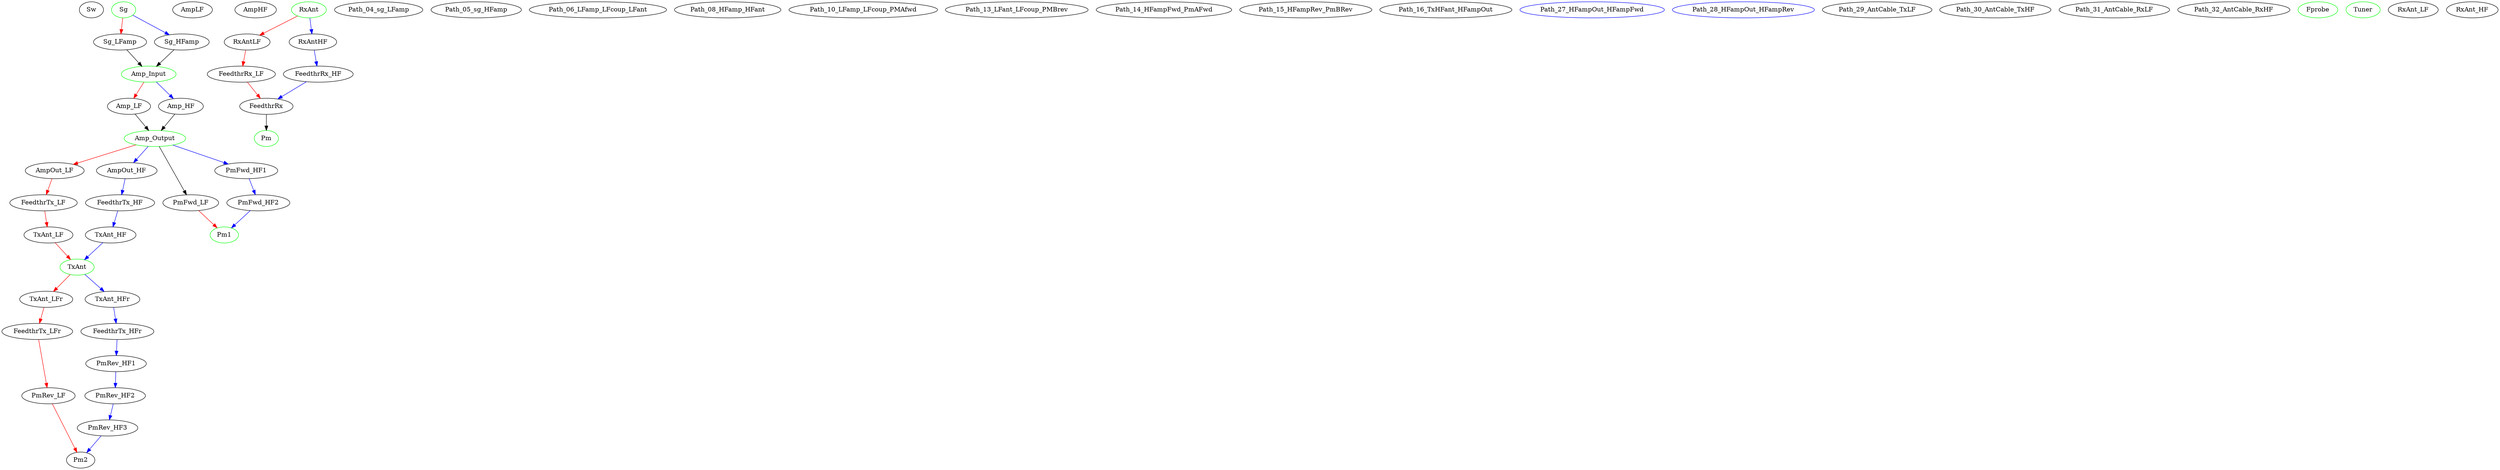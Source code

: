 digraph {
    Sw                          [ini="sw_rc.ini"              condition="f<=18e9"]
    Sg                          [ini="sg-rs-smf100a.ini"      condition="1e5<=f<=22e9" color="green"]
    AmpLF                       [ini="amp-lf-bonn-blwa.ini"   condition="8e7<=f<=1e9"]
    AmpHF                       [ini="amp-hf-bonn-blma.ini"   condition="1e9<f<=18e9"]
    Pm                          [ini="pm_rxatt.ini" ch=1      condition="1e7<f<=18e9" color="green"]
    Pm1                         [ini="pm_rs_nrp_2ch.ini" ch=1 condition="1e7<f<=18e9" color="green"]
    #Pm2                         [ini="pm_rs_nrp_2ch.ini" ch=2 condition="1e7<f<=18e9" color="green"]
    
    Path_04_sg_LFamp            [ini="04-sg-LFamp.ini" condition="f<=18e9"]
    Path_05_sg_HFamp            [ini="05-sg-HFamp.ini" condition="f<=18e9"]
    
    Path_06_LFamp_LFcoup_LFant  [ini="06-LFamp-LFcoup-LFant.ini" condition="8e7<=f<=1e9"]
    Path_08_HFamp_HFant         [ini="08-HFamp-HFant.ini"        condition="f<=18e9"]

    Path_10_LFamp_LFcoup_PMAfwd [ini="10-LFamp-LFcoup-PMAfwd.ini" condition="8e7<=f<=1e9"]
    Path_13_LFant_LFcoup_PMBrev [ini="13-LFant-LFcoup-PMBrev.ini" condition="8e7<=f<=1e9"]
    
    Path_14_HFampFwd_PmAFwd     [ini="14-HFampfwd-PMAfwd.ini"  condition="f<=18e9"]
    Path_15_HFampRev_PmBRev     [ini="15-HFamprev-PMBrev.ini"  condition="f<=18e9"]
    Path_16_TxHFant_HFampOut    [ini="16-TxHFant-HFampOut.ini" condition="f<=18e9"]

    Path_27_HFampOut_HFampFwd   [ini="27-HFampOut-HFampFwd.ini" condition="1e9<f<=18e9" color="blue"]
    Path_28_HFampOut_HFampRev   [ini="28-HFampOut-HFampRev.ini" condition="1e9<f<=18e9" color="blue"]
    
    Path_29_AntCable_TxLF       [ini="29-AntCable-TxLF.ini"  condition="10e6<f<=18e9"]
    Path_30_AntCable_TxHF       [ini="30-AntCable-TxHF.ini"  condition="10e6<f<=18e9"]
    Path_31_AntCable_RxLF       [ini="31-AntCable-RxLF.ini"  condition="10e6<f<=18e9"]
    Path_32_AntCable_RxHF       [ini="32-AntCable-RxHF.ini"  condition="10e6<f<=18e9"]

    Fprobe                      [ini="prb_ar_fm7004.ini" color="green"]
    Tuner                       [ini="mc_teseq_stirrer.ini" color="green"]

    TxAnt_LF                    [ini="ant-rs-hl223.ini" condition="100e6 <=f<=1e9"]
    TxAnt_HF                    [ini="ant-rs-hf907.ini" condition="1e9<f<=18e9"]
    RxAnt_LF                    [ini="ant-rs-hl223.ini" condition="100e6 <=f<=1e9"]
    RxAnt_HF                    [ini="ant-rs-hf907.ini" condition="1e9<f<=18e9"]

    Amp_Input [color="green"]
    Amp_Output [color="green"]
    TxAnt [color="green"]
    RxAnt [color="green"]


    Sg -> Sg_LFamp              [condition="f<=1e9" color="red"]
    Sg -> Sg_HFamp              [condition="1e9<f<=18e9" color="blue"]
    
    Sg_LFamp -> Amp_Input       [dev=Path_04_sg_LFamp what="S21"]
    Sg_HFamp -> Amp_Input       [dev=Path_05_sg_HFamp what="S21"]
    
    Amp_Input -> Amp_LF         [condition="f<=1e9" color="red"]
    Amp_Input -> Amp_HF         [condition="1e9<f<=18e9" color="blue"]

    Amp_LF -> Amp_Output        [dev=AmpLF what="S21"]
    Amp_HF -> Amp_Output        [dev=AmpHF what="S21"]

    Amp_Output -> AmpOut_LF     [condition="f<=1e9" color="red"]
    Amp_Output -> AmpOut_HF     [condition="1e9<f<=18e9" color="blue"]
    
    AmpOut_LF -> FeedthrTx_LF   [dev=Path_06_LFamp_LFcoup_LFant what="S21" condition="f<=1e9" color="red"]
    AmpOut_HF -> FeedthrTx_HF   [dev=Path_08_HFamp_HFant what="S21" condition="1e9<f<=18e9" color="blue"]
    
    FeedthrTx_LF -> TxAnt_LF    [dev=Path_29_AntCable_TxLF what="S21" condition="f<=1e9" color="red"]
    FeedthrTx_HF -> TxAnt_HF    [dev=Path_30_AntCable_TxHF what="S21" condition="1e9<f<=18e9" color="blue"]
    
    TxAnt_LF -> TxAnt           [condition="f<=1e9" color="red"]
    TxAnt_HF -> TxAnt           [condition="1e9<f<=18e9" color="blue"]
       
    Amp_Output -> PmFwd_LF      [condition="8e7<=f<=1e9"]
    Amp_Output -> PmFwd_HF1     [condition="1e9<f<=18e9" color="blue"]
    
    PmFwd_LF   -> Pm1           [dev=Path_10_LFamp_LFcoup_PMAfwd what="S21" condition="f<=1e9" color="red"]
    PmFwd_HF1  -> PmFwd_HF2     [dev=Path_27_HFampOut_HFampFwd   what="S21" condition="1e9<f<=18e9" color="blue"]
    PmFwd_HF2  -> Pm1           [dev=Path_14_HFampFwd_PmAFwd     what="S21" condition="1e9<f<=18e9" color="blue"]

    TxAnt -> TxAnt_LFr           [dev=TxAnt_LF condition="f<=1e9" color="red"]
    TxAnt -> TxAnt_HFr           [dev=TxAnt_HF condition="1e9<f<=18e9" color="blue"]

    TxAnt_LFr -> FeedthrTx_LFr    [dev=Path_29_AntCable_TxLF what="S21" condition="f<=1e9" color="red"]
    TxAnt_HFr -> FeedthrTx_HFr    [dev=Path_30_AntCable_TxHF what="S21" condition="1e9<f<=18e9" color="blue"]
    
    FeedthrTx_LFr -> PmRev_LF    [condition="f<=1e9" color="red"]
    FeedthrTx_HFr -> PmRev_HF1   [condition="1e9<f<=18e9" color="blue"]
    
    PmRev_LF  -> Pm2            [dev=Path_13_LFant_LFcoup_PMBrev what="S21" condition="f<=1e9" color="red"]
    PmRev_HF1 -> PmRev_HF2      [dev=Path_16_TxHFant_HFampOut    what="S21" condition="1e9<f<=18e9" color="blue"]
    PmRev_HF2 -> PmRev_HF3      [dev=Path_28_HFampOut_HFampRev   what="S21" condition="1e9<f<=18e9" color="blue"]
    PmRev_HF3 -> Pm2            [dev=Path_15_HFampRev_PmBRev     what="S21" condition="1e9<f<=18e9" color="blue"]
    
    RxAnt -> RxAntLF            [condition="f<=1e9" color="red"]
    RxAnt -> RxAntHF            [condition="1e9<f<=18e9" color="blue"]
    
    RxAntLF -> FeedthrRx_LF     [dev=Path_31_AntCable_RxLF what="S21" condition="f<=1e9" color="red"]       
    RxAntHF -> FeedthrRx_HF     [dev=Path_32_AntCable_RxHF what="S21" condition="1e9<f<=18e9" color="blue"]     

    FeedthrRx_LF -> FeedthrRx   [condition="f<=1e9" color="red"]       
    FeedthrRx_HF -> FeedthrRx   [condition="1e9<f<=18e9" color="blue"]       
        
    FeedthrRx -> Pm
}